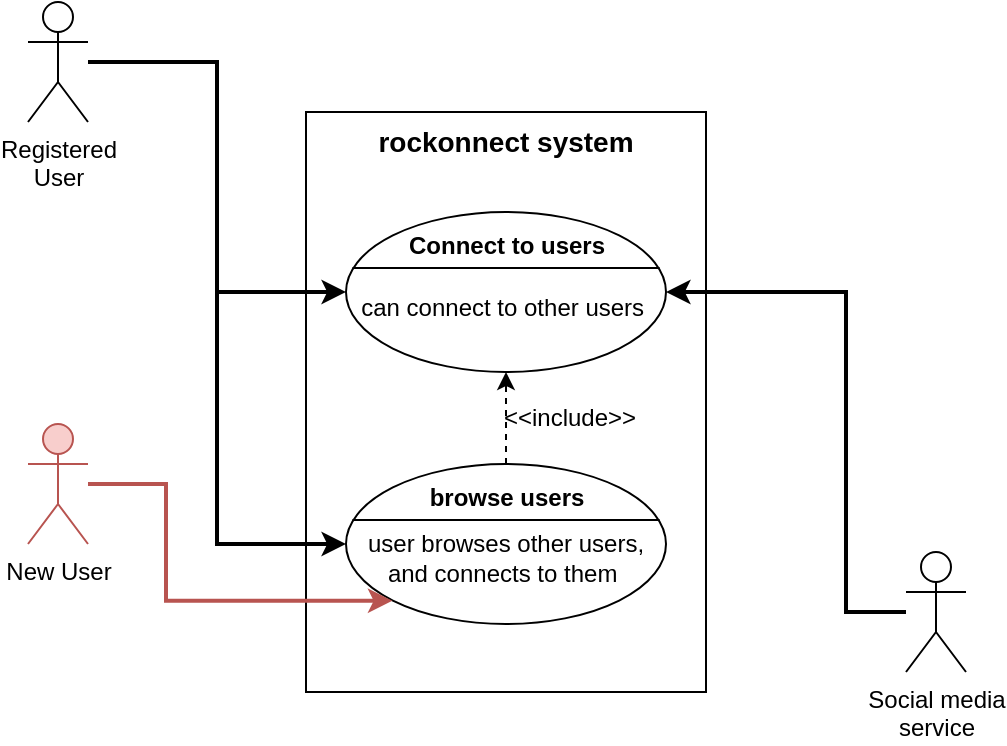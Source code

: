 <mxfile version="10.7.5" type="device"><diagram id="ZiGt3sPcQWIL6Fbs6Rt-" name="Page-1"><mxGraphModel dx="711" dy="393" grid="1" gridSize="10" guides="1" tooltips="1" connect="1" arrows="1" fold="1" page="1" pageScale="1" pageWidth="850" pageHeight="1100" math="0" shadow="0"><root><mxCell id="0"/><mxCell id="1" parent="0"/><mxCell id="h71776b4FYRKvcpcLUKO-16" value="&lt;font style=&quot;font-size: 14px&quot;&gt;rockonnect system&lt;/font&gt;" style="shape=rect;html=1;verticalAlign=top;fontStyle=1;whiteSpace=wrap;align=center;" parent="1" vertex="1"><mxGeometry x="260" y="400" width="200" height="290" as="geometry"/></mxCell><mxCell id="h71776b4FYRKvcpcLUKO-23" style="edgeStyle=orthogonalEdgeStyle;rounded=0;orthogonalLoop=1;jettySize=auto;html=1;entryX=0;entryY=0.5;entryDx=0;entryDy=0;entryPerimeter=0;strokeWidth=2;" parent="1" source="h71776b4FYRKvcpcLUKO-2" target="h71776b4FYRKvcpcLUKO-10" edge="1"><mxGeometry relative="1" as="geometry"/></mxCell><mxCell id="c4Jb0Cq4G-WWaDacCK9H-8" style="edgeStyle=orthogonalEdgeStyle;rounded=0;orthogonalLoop=1;jettySize=auto;html=1;entryX=0;entryY=0.5;entryDx=0;entryDy=0;entryPerimeter=0;strokeWidth=2;" edge="1" parent="1" source="h71776b4FYRKvcpcLUKO-2" target="c4Jb0Cq4G-WWaDacCK9H-6"><mxGeometry relative="1" as="geometry"/></mxCell><mxCell id="h71776b4FYRKvcpcLUKO-2" value="Registered &lt;br&gt;User" style="shape=umlActor;html=1;verticalLabelPosition=bottom;verticalAlign=top;align=center;" parent="1" vertex="1"><mxGeometry x="121" y="345" width="30" height="60" as="geometry"/></mxCell><mxCell id="c4Jb0Cq4G-WWaDacCK9H-14" value="" style="edgeStyle=orthogonalEdgeStyle;rounded=0;orthogonalLoop=1;jettySize=auto;html=1;strokeWidth=1;dashed=1;" edge="1" parent="1" source="h71776b4FYRKvcpcLUKO-10" target="c4Jb0Cq4G-WWaDacCK9H-6"><mxGeometry relative="1" as="geometry"/></mxCell><mxCell id="h71776b4FYRKvcpcLUKO-10" value="&lt;br&gt;user browses other users, and connects to them&amp;nbsp;&lt;br&gt;" style="html=1;shape=mxgraph.sysml.useCaseExtPt;whiteSpace=wrap;align=center;" parent="1" vertex="1"><mxGeometry x="280" y="576" width="160" height="80" as="geometry"/></mxCell><mxCell id="h71776b4FYRKvcpcLUKO-11" value="browse users" style="resizable=0;html=1;verticalAlign=middle;align=center;labelBackgroundColor=none;fontStyle=1;" parent="h71776b4FYRKvcpcLUKO-10" connectable="0" vertex="1"><mxGeometry x="80" y="17" as="geometry"/></mxCell><mxCell id="c4Jb0Cq4G-WWaDacCK9H-6" value="&lt;br&gt;can connect to other users&amp;nbsp;&lt;br&gt;" style="html=1;shape=mxgraph.sysml.useCaseExtPt;whiteSpace=wrap;align=center;" vertex="1" parent="1"><mxGeometry x="280" y="450" width="160" height="80" as="geometry"/></mxCell><mxCell id="c4Jb0Cq4G-WWaDacCK9H-7" value="Connect to users" style="resizable=0;html=1;verticalAlign=middle;align=center;labelBackgroundColor=none;fontStyle=1;" connectable="0" vertex="1" parent="c4Jb0Cq4G-WWaDacCK9H-6"><mxGeometry x="80" y="17" as="geometry"/></mxCell><mxCell id="c4Jb0Cq4G-WWaDacCK9H-12" style="edgeStyle=orthogonalEdgeStyle;rounded=0;orthogonalLoop=1;jettySize=auto;html=1;entryX=0.145;entryY=0.855;entryDx=0;entryDy=0;entryPerimeter=0;fillColor=#f8cecc;strokeColor=#b85450;strokeWidth=2;" edge="1" parent="1" source="c4Jb0Cq4G-WWaDacCK9H-9" target="h71776b4FYRKvcpcLUKO-10"><mxGeometry relative="1" as="geometry"><Array as="points"><mxPoint x="190" y="586"/><mxPoint x="190" y="644"/></Array></mxGeometry></mxCell><mxCell id="c4Jb0Cq4G-WWaDacCK9H-9" value="New User" style="shape=umlActor;html=1;verticalLabelPosition=bottom;verticalAlign=top;align=center;fillColor=#f8cecc;strokeColor=#b85450;" vertex="1" parent="1"><mxGeometry x="121" y="556" width="30" height="60" as="geometry"/></mxCell><mxCell id="c4Jb0Cq4G-WWaDacCK9H-15" value="&amp;lt;&amp;lt;include&amp;gt;&amp;gt;" style="text;html=1;strokeColor=none;fillColor=none;align=center;verticalAlign=middle;whiteSpace=wrap;rounded=0;" vertex="1" parent="1"><mxGeometry x="372" y="543" width="40" height="20" as="geometry"/></mxCell><mxCell id="c4Jb0Cq4G-WWaDacCK9H-32" style="edgeStyle=orthogonalEdgeStyle;rounded=0;orthogonalLoop=1;jettySize=auto;html=1;entryX=1;entryY=0.5;entryDx=0;entryDy=0;entryPerimeter=0;startArrow=none;startFill=0;endArrow=classic;endFill=1;strokeWidth=2;" edge="1" parent="1" source="c4Jb0Cq4G-WWaDacCK9H-30" target="c4Jb0Cq4G-WWaDacCK9H-6"><mxGeometry relative="1" as="geometry"><Array as="points"><mxPoint x="530" y="650"/><mxPoint x="530" y="490"/></Array></mxGeometry></mxCell><mxCell id="c4Jb0Cq4G-WWaDacCK9H-30" value="Social media &lt;br&gt;service" style="shape=umlActor;html=1;verticalLabelPosition=bottom;verticalAlign=top;align=center;" vertex="1" parent="1"><mxGeometry x="560" y="620" width="30" height="60" as="geometry"/></mxCell></root></mxGraphModel></diagram></mxfile>